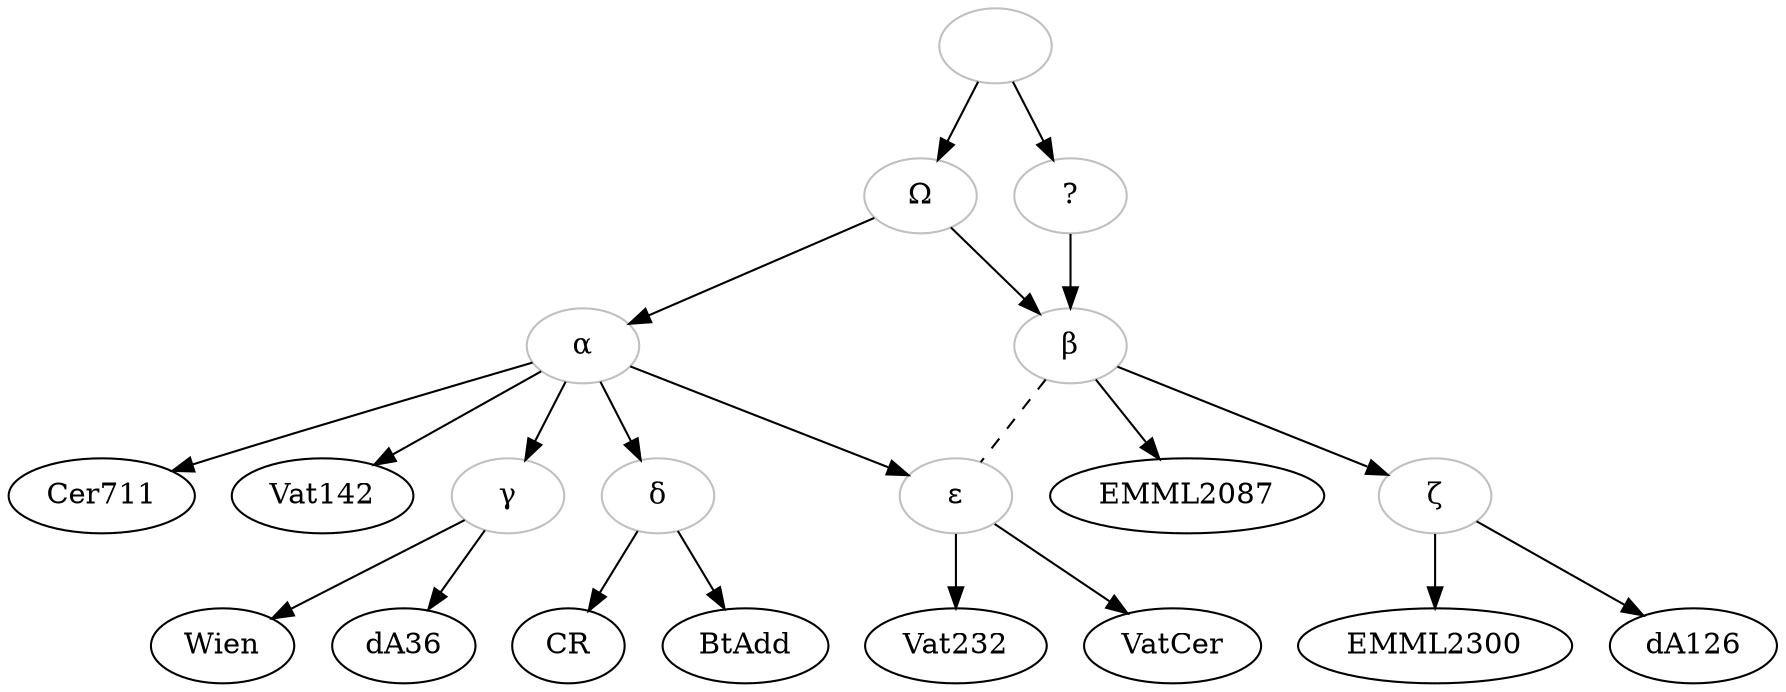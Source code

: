 digraph {
	omega_prime -> omega;
	omega_prime -> extra_ct;
	omega -> alpha;
	omega -> beta;

	alpha -> Cer711;
	alpha -> Vat142;
	alpha -> gamma;
	gamma -> Wien;
	gamma -> dA36;
	alpha -> delta;
	delta -> CR;
	delta -> BtAdd;
	alpha -> epsilon;
	epsilon -> Vat232;
	epsilon -> VatCer;

	beta -> EMML2087;
	beta -> zeta;
	zeta -> EMML2300;
	zeta -> dA126;
	
	extra_ct -> beta;
	beta -> epsilon [style="dashed",dir=none];
	
	omega_prime [label="",color="grey"];
	omega [label="Ω",color="grey"];
	extra_ct [label="?",color="grey"];
	alpha [label="α",color="grey"];
	beta [label="β",color="grey"];
	gamma [label="γ",color="grey"];
	delta [label="δ",color="grey"];
	epsilon [label="ε",color="grey"];
	zeta [label="ζ",color="grey"];
}
